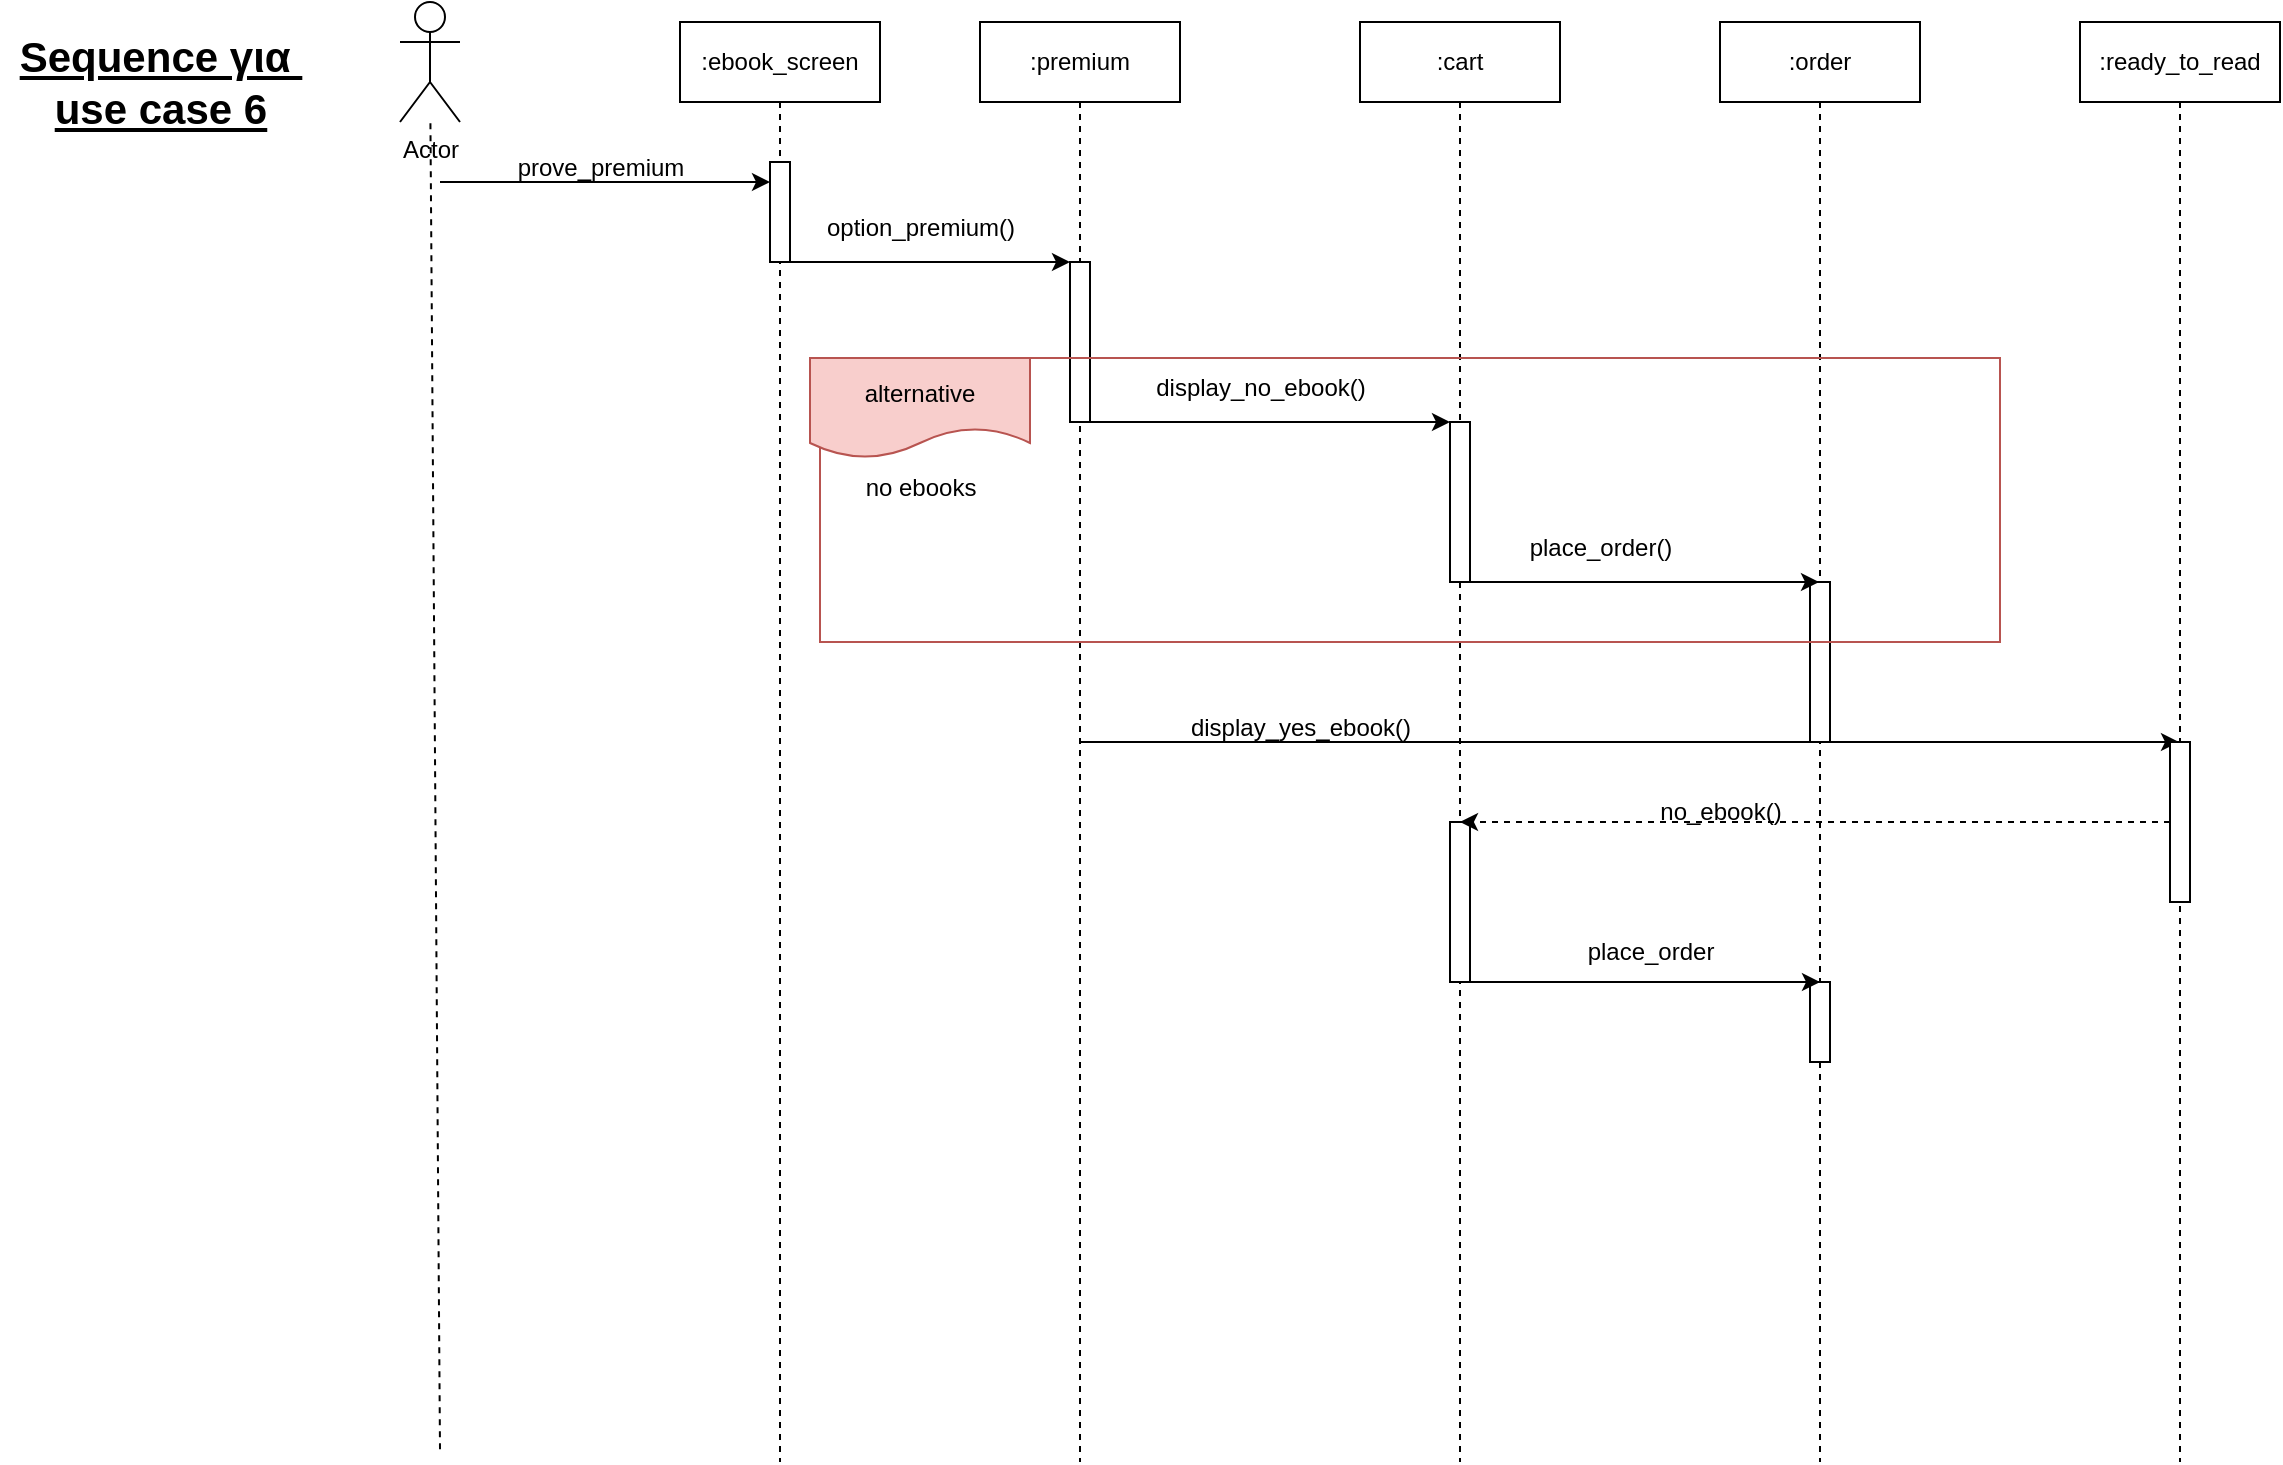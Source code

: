 <mxfile version="24.3.1" type="google">
  <diagram name="Page-1" id="2YBvvXClWsGukQMizWep">
    <mxGraphModel grid="1" page="1" gridSize="10" guides="1" tooltips="1" connect="1" arrows="1" fold="1" pageScale="1" pageWidth="850" pageHeight="1100" math="0" shadow="0">
      <root>
        <mxCell id="0" />
        <mxCell id="1" parent="0" />
        <mxCell id="aM9ryv3xv72pqoxQDRHE-1" value=":ebook_screen" style="shape=umlLifeline;perimeter=lifelinePerimeter;whiteSpace=wrap;html=1;container=0;dropTarget=0;collapsible=0;recursiveResize=0;outlineConnect=0;portConstraint=eastwest;newEdgeStyle={&quot;edgeStyle&quot;:&quot;elbowEdgeStyle&quot;,&quot;elbow&quot;:&quot;vertical&quot;,&quot;curved&quot;:0,&quot;rounded&quot;:0};" vertex="1" parent="1">
          <mxGeometry x="40" y="40" width="100" height="720" as="geometry" />
        </mxCell>
        <mxCell id="aM9ryv3xv72pqoxQDRHE-2" value="" style="html=1;points=[];perimeter=orthogonalPerimeter;outlineConnect=0;targetShapes=umlLifeline;portConstraint=eastwest;newEdgeStyle={&quot;edgeStyle&quot;:&quot;elbowEdgeStyle&quot;,&quot;elbow&quot;:&quot;vertical&quot;,&quot;curved&quot;:0,&quot;rounded&quot;:0};" vertex="1" parent="aM9ryv3xv72pqoxQDRHE-1">
          <mxGeometry x="45" y="70" width="10" height="50" as="geometry" />
        </mxCell>
        <mxCell id="aM9ryv3xv72pqoxQDRHE-5" value=":premium" style="shape=umlLifeline;perimeter=lifelinePerimeter;whiteSpace=wrap;html=1;container=0;dropTarget=0;collapsible=0;recursiveResize=0;outlineConnect=0;portConstraint=eastwest;newEdgeStyle={&quot;edgeStyle&quot;:&quot;elbowEdgeStyle&quot;,&quot;elbow&quot;:&quot;vertical&quot;,&quot;curved&quot;:0,&quot;rounded&quot;:0};" vertex="1" parent="1">
          <mxGeometry x="190" y="40" width="100" height="720" as="geometry" />
        </mxCell>
        <mxCell id="aM9ryv3xv72pqoxQDRHE-6" value="" style="html=1;points=[];perimeter=orthogonalPerimeter;outlineConnect=0;targetShapes=umlLifeline;portConstraint=eastwest;newEdgeStyle={&quot;edgeStyle&quot;:&quot;elbowEdgeStyle&quot;,&quot;elbow&quot;:&quot;vertical&quot;,&quot;curved&quot;:0,&quot;rounded&quot;:0};" vertex="1" parent="aM9ryv3xv72pqoxQDRHE-5">
          <mxGeometry x="45" y="120" width="10" height="80" as="geometry" />
        </mxCell>
        <mxCell id="5s1VMWT9Pg7YOPtBHa0Q-1" value="Actor" style="shape=umlActor;verticalLabelPosition=bottom;verticalAlign=top;html=1;outlineConnect=0;" vertex="1" parent="1">
          <mxGeometry x="-100" y="30" width="30" height="60" as="geometry" />
        </mxCell>
        <mxCell id="5s1VMWT9Pg7YOPtBHa0Q-2" value=":cart" style="shape=umlLifeline;perimeter=lifelinePerimeter;whiteSpace=wrap;html=1;container=0;dropTarget=0;collapsible=0;recursiveResize=0;outlineConnect=0;portConstraint=eastwest;newEdgeStyle={&quot;edgeStyle&quot;:&quot;elbowEdgeStyle&quot;,&quot;elbow&quot;:&quot;vertical&quot;,&quot;curved&quot;:0,&quot;rounded&quot;:0};" vertex="1" parent="1">
          <mxGeometry x="380" y="40" width="100" height="720" as="geometry" />
        </mxCell>
        <mxCell id="5s1VMWT9Pg7YOPtBHa0Q-3" value="" style="html=1;points=[];perimeter=orthogonalPerimeter;outlineConnect=0;targetShapes=umlLifeline;portConstraint=eastwest;newEdgeStyle={&quot;edgeStyle&quot;:&quot;elbowEdgeStyle&quot;,&quot;elbow&quot;:&quot;vertical&quot;,&quot;curved&quot;:0,&quot;rounded&quot;:0};" vertex="1" parent="5s1VMWT9Pg7YOPtBHa0Q-2">
          <mxGeometry x="45" y="200" width="10" height="80" as="geometry" />
        </mxCell>
        <mxCell id="5s1VMWT9Pg7YOPtBHa0Q-21" value="" style="html=1;points=[];perimeter=orthogonalPerimeter;outlineConnect=0;targetShapes=umlLifeline;portConstraint=eastwest;newEdgeStyle={&quot;edgeStyle&quot;:&quot;elbowEdgeStyle&quot;,&quot;elbow&quot;:&quot;vertical&quot;,&quot;curved&quot;:0,&quot;rounded&quot;:0};" vertex="1" parent="5s1VMWT9Pg7YOPtBHa0Q-2">
          <mxGeometry x="45" y="400" width="10" height="80" as="geometry" />
        </mxCell>
        <mxCell id="5s1VMWT9Pg7YOPtBHa0Q-19" value="" style="edgeStyle=elbowEdgeStyle;rounded=0;orthogonalLoop=1;jettySize=auto;html=1;elbow=vertical;curved=0;" edge="1" parent="1" source="aM9ryv3xv72pqoxQDRHE-5" target="5s1VMWT9Pg7YOPtBHa0Q-17">
          <mxGeometry relative="1" as="geometry" />
        </mxCell>
        <mxCell id="5s1VMWT9Pg7YOPtBHa0Q-5" value=":order" style="shape=umlLifeline;perimeter=lifelinePerimeter;whiteSpace=wrap;html=1;container=0;dropTarget=0;collapsible=0;recursiveResize=0;outlineConnect=0;portConstraint=eastwest;newEdgeStyle={&quot;edgeStyle&quot;:&quot;elbowEdgeStyle&quot;,&quot;elbow&quot;:&quot;vertical&quot;,&quot;curved&quot;:0,&quot;rounded&quot;:0};" vertex="1" parent="1">
          <mxGeometry x="560" y="40" width="100" height="720" as="geometry" />
        </mxCell>
        <mxCell id="5s1VMWT9Pg7YOPtBHa0Q-6" value="" style="html=1;points=[];perimeter=orthogonalPerimeter;outlineConnect=0;targetShapes=umlLifeline;portConstraint=eastwest;newEdgeStyle={&quot;edgeStyle&quot;:&quot;elbowEdgeStyle&quot;,&quot;elbow&quot;:&quot;vertical&quot;,&quot;curved&quot;:0,&quot;rounded&quot;:0};" vertex="1" parent="5s1VMWT9Pg7YOPtBHa0Q-5">
          <mxGeometry x="45" y="280" width="10" height="80" as="geometry" />
        </mxCell>
        <mxCell id="5s1VMWT9Pg7YOPtBHa0Q-24" value="" style="html=1;points=[];perimeter=orthogonalPerimeter;outlineConnect=0;targetShapes=umlLifeline;portConstraint=eastwest;newEdgeStyle={&quot;edgeStyle&quot;:&quot;elbowEdgeStyle&quot;,&quot;elbow&quot;:&quot;vertical&quot;,&quot;curved&quot;:0,&quot;rounded&quot;:0};" vertex="1" parent="5s1VMWT9Pg7YOPtBHa0Q-5">
          <mxGeometry x="45" y="480" width="10" height="40" as="geometry" />
        </mxCell>
        <mxCell id="5s1VMWT9Pg7YOPtBHa0Q-8" value="" style="endArrow=none;dashed=1;html=1;rounded=0;" edge="1" parent="1" target="5s1VMWT9Pg7YOPtBHa0Q-1">
          <mxGeometry width="50" height="50" relative="1" as="geometry">
            <mxPoint x="-80" y="753.6" as="sourcePoint" />
            <mxPoint x="10" y="230" as="targetPoint" />
          </mxGeometry>
        </mxCell>
        <mxCell id="5s1VMWT9Pg7YOPtBHa0Q-9" value="" style="edgeStyle=none;orthogonalLoop=1;jettySize=auto;html=1;rounded=0;" edge="1" parent="1" target="aM9ryv3xv72pqoxQDRHE-2">
          <mxGeometry width="100" relative="1" as="geometry">
            <mxPoint x="-80" y="120" as="sourcePoint" />
            <mxPoint x="30" y="120" as="targetPoint" />
            <Array as="points" />
          </mxGeometry>
        </mxCell>
        <mxCell id="5s1VMWT9Pg7YOPtBHa0Q-10" value="prove_premium" style="text;html=1;align=center;verticalAlign=middle;resizable=0;points=[];autosize=1;strokeColor=none;fillColor=none;" vertex="1" parent="1">
          <mxGeometry x="-55" y="98" width="110" height="30" as="geometry" />
        </mxCell>
        <mxCell id="5s1VMWT9Pg7YOPtBHa0Q-11" value="" style="edgeStyle=none;orthogonalLoop=1;jettySize=auto;html=1;rounded=0;" edge="1" parent="1" source="aM9ryv3xv72pqoxQDRHE-2" target="aM9ryv3xv72pqoxQDRHE-6">
          <mxGeometry width="100" relative="1" as="geometry">
            <mxPoint x="100" y="160" as="sourcePoint" />
            <mxPoint x="200" y="160" as="targetPoint" />
            <Array as="points" />
          </mxGeometry>
        </mxCell>
        <mxCell id="5s1VMWT9Pg7YOPtBHa0Q-12" value="option_premium()" style="text;html=1;align=center;verticalAlign=middle;resizable=0;points=[];autosize=1;strokeColor=none;fillColor=none;" vertex="1" parent="1">
          <mxGeometry x="100" y="128" width="120" height="30" as="geometry" />
        </mxCell>
        <mxCell id="5s1VMWT9Pg7YOPtBHa0Q-13" value="" style="edgeStyle=none;orthogonalLoop=1;jettySize=auto;html=1;rounded=0;" edge="1" parent="1" source="aM9ryv3xv72pqoxQDRHE-6" target="5s1VMWT9Pg7YOPtBHa0Q-3">
          <mxGeometry width="100" relative="1" as="geometry">
            <mxPoint x="260" y="240" as="sourcePoint" />
            <mxPoint x="360" y="240" as="targetPoint" />
            <Array as="points" />
          </mxGeometry>
        </mxCell>
        <mxCell id="5s1VMWT9Pg7YOPtBHa0Q-14" value="display_no_ebook()" style="text;html=1;align=center;verticalAlign=middle;resizable=0;points=[];autosize=1;strokeColor=none;fillColor=none;" vertex="1" parent="1">
          <mxGeometry x="265" y="208" width="130" height="30" as="geometry" />
        </mxCell>
        <mxCell id="5s1VMWT9Pg7YOPtBHa0Q-15" value="" style="edgeStyle=none;orthogonalLoop=1;jettySize=auto;html=1;rounded=0;" edge="1" parent="1" target="5s1VMWT9Pg7YOPtBHa0Q-5">
          <mxGeometry width="100" relative="1" as="geometry">
            <mxPoint x="430" y="320" as="sourcePoint" />
            <mxPoint x="530" y="320" as="targetPoint" />
            <Array as="points" />
          </mxGeometry>
        </mxCell>
        <mxCell id="5s1VMWT9Pg7YOPtBHa0Q-16" value="place_order()" style="text;html=1;align=center;verticalAlign=middle;resizable=0;points=[];autosize=1;strokeColor=none;fillColor=none;" vertex="1" parent="1">
          <mxGeometry x="455" y="288" width="90" height="30" as="geometry" />
        </mxCell>
        <mxCell id="5s1VMWT9Pg7YOPtBHa0Q-17" value=":ready_to_read" style="shape=umlLifeline;perimeter=lifelinePerimeter;whiteSpace=wrap;html=1;container=0;dropTarget=0;collapsible=0;recursiveResize=0;outlineConnect=0;portConstraint=eastwest;newEdgeStyle={&quot;edgeStyle&quot;:&quot;elbowEdgeStyle&quot;,&quot;elbow&quot;:&quot;vertical&quot;,&quot;curved&quot;:0,&quot;rounded&quot;:0};" vertex="1" parent="1">
          <mxGeometry x="740" y="40" width="100" height="720" as="geometry" />
        </mxCell>
        <mxCell id="5s1VMWT9Pg7YOPtBHa0Q-18" value="" style="html=1;points=[];perimeter=orthogonalPerimeter;outlineConnect=0;targetShapes=umlLifeline;portConstraint=eastwest;newEdgeStyle={&quot;edgeStyle&quot;:&quot;elbowEdgeStyle&quot;,&quot;elbow&quot;:&quot;vertical&quot;,&quot;curved&quot;:0,&quot;rounded&quot;:0};" vertex="1" parent="5s1VMWT9Pg7YOPtBHa0Q-17">
          <mxGeometry x="45" y="360" width="10" height="80" as="geometry" />
        </mxCell>
        <mxCell id="5s1VMWT9Pg7YOPtBHa0Q-20" value="display_yes_ebook()" style="text;html=1;align=center;verticalAlign=middle;resizable=0;points=[];autosize=1;strokeColor=none;fillColor=none;" vertex="1" parent="1">
          <mxGeometry x="285" y="378" width="130" height="30" as="geometry" />
        </mxCell>
        <mxCell id="5s1VMWT9Pg7YOPtBHa0Q-22" value="" style="edgeStyle=none;orthogonalLoop=1;jettySize=auto;html=1;rounded=0;dashed=1;" edge="1" parent="1" source="5s1VMWT9Pg7YOPtBHa0Q-18" target="5s1VMWT9Pg7YOPtBHa0Q-2">
          <mxGeometry width="100" relative="1" as="geometry">
            <mxPoint x="630" y="440" as="sourcePoint" />
            <mxPoint x="730" y="440" as="targetPoint" />
            <Array as="points" />
          </mxGeometry>
        </mxCell>
        <mxCell id="5s1VMWT9Pg7YOPtBHa0Q-23" value="no_ebook()" style="text;html=1;align=center;verticalAlign=middle;resizable=0;points=[];autosize=1;strokeColor=none;fillColor=none;" vertex="1" parent="1">
          <mxGeometry x="520" y="420" width="80" height="30" as="geometry" />
        </mxCell>
        <mxCell id="5s1VMWT9Pg7YOPtBHa0Q-25" value="" style="edgeStyle=none;orthogonalLoop=1;jettySize=auto;html=1;rounded=0;" edge="1" parent="1">
          <mxGeometry width="100" relative="1" as="geometry">
            <mxPoint x="435.5" y="520" as="sourcePoint" />
            <mxPoint x="610" y="520" as="targetPoint" />
            <Array as="points" />
          </mxGeometry>
        </mxCell>
        <mxCell id="5s1VMWT9Pg7YOPtBHa0Q-26" value="place_order" style="text;html=1;align=center;verticalAlign=middle;resizable=0;points=[];autosize=1;strokeColor=none;fillColor=none;" vertex="1" parent="1">
          <mxGeometry x="480" y="490" width="90" height="30" as="geometry" />
        </mxCell>
        <mxCell id="SoZ62yyIeDpOxALq1gV8-1" value="" style="whiteSpace=wrap;html=1;fillColor=none;strokeColor=#B85450;" vertex="1" parent="1">
          <mxGeometry x="110" y="208" width="590" height="142" as="geometry" />
        </mxCell>
        <mxCell id="SoZ62yyIeDpOxALq1gV8-2" value="alternative" style="shape=document;whiteSpace=wrap;html=1;boundedLbl=1;fillColor=#f8cecc;strokeColor=#b85450;" vertex="1" parent="1">
          <mxGeometry x="105" y="208" width="110" height="50" as="geometry" />
        </mxCell>
        <mxCell id="SoZ62yyIeDpOxALq1gV8-3" value="no ebooks" style="text;html=1;align=center;verticalAlign=middle;resizable=0;points=[];autosize=1;strokeColor=none;fillColor=none;" vertex="1" parent="1">
          <mxGeometry x="120" y="258" width="80" height="30" as="geometry" />
        </mxCell>
        <mxCell id="f-CZihaI_sPXSxZ_Y5OT-1" value="&lt;font style=&quot;font-size: 21px;&quot;&gt;&lt;u&gt;&lt;b&gt;Sequence για&amp;nbsp;&lt;/b&gt;&lt;/u&gt;&lt;/font&gt;&lt;div style=&quot;font-size: 21px;&quot;&gt;&lt;font style=&quot;font-size: 21px;&quot;&gt;&lt;u&gt;&lt;b&gt;use case 6&lt;/b&gt;&lt;/u&gt;&lt;/font&gt;&lt;/div&gt;" style="text;html=1;align=center;verticalAlign=middle;resizable=0;points=[];autosize=1;strokeColor=none;fillColor=none;" vertex="1" parent="1">
          <mxGeometry x="-300" y="40" width="160" height="60" as="geometry" />
        </mxCell>
      </root>
    </mxGraphModel>
  </diagram>
</mxfile>
